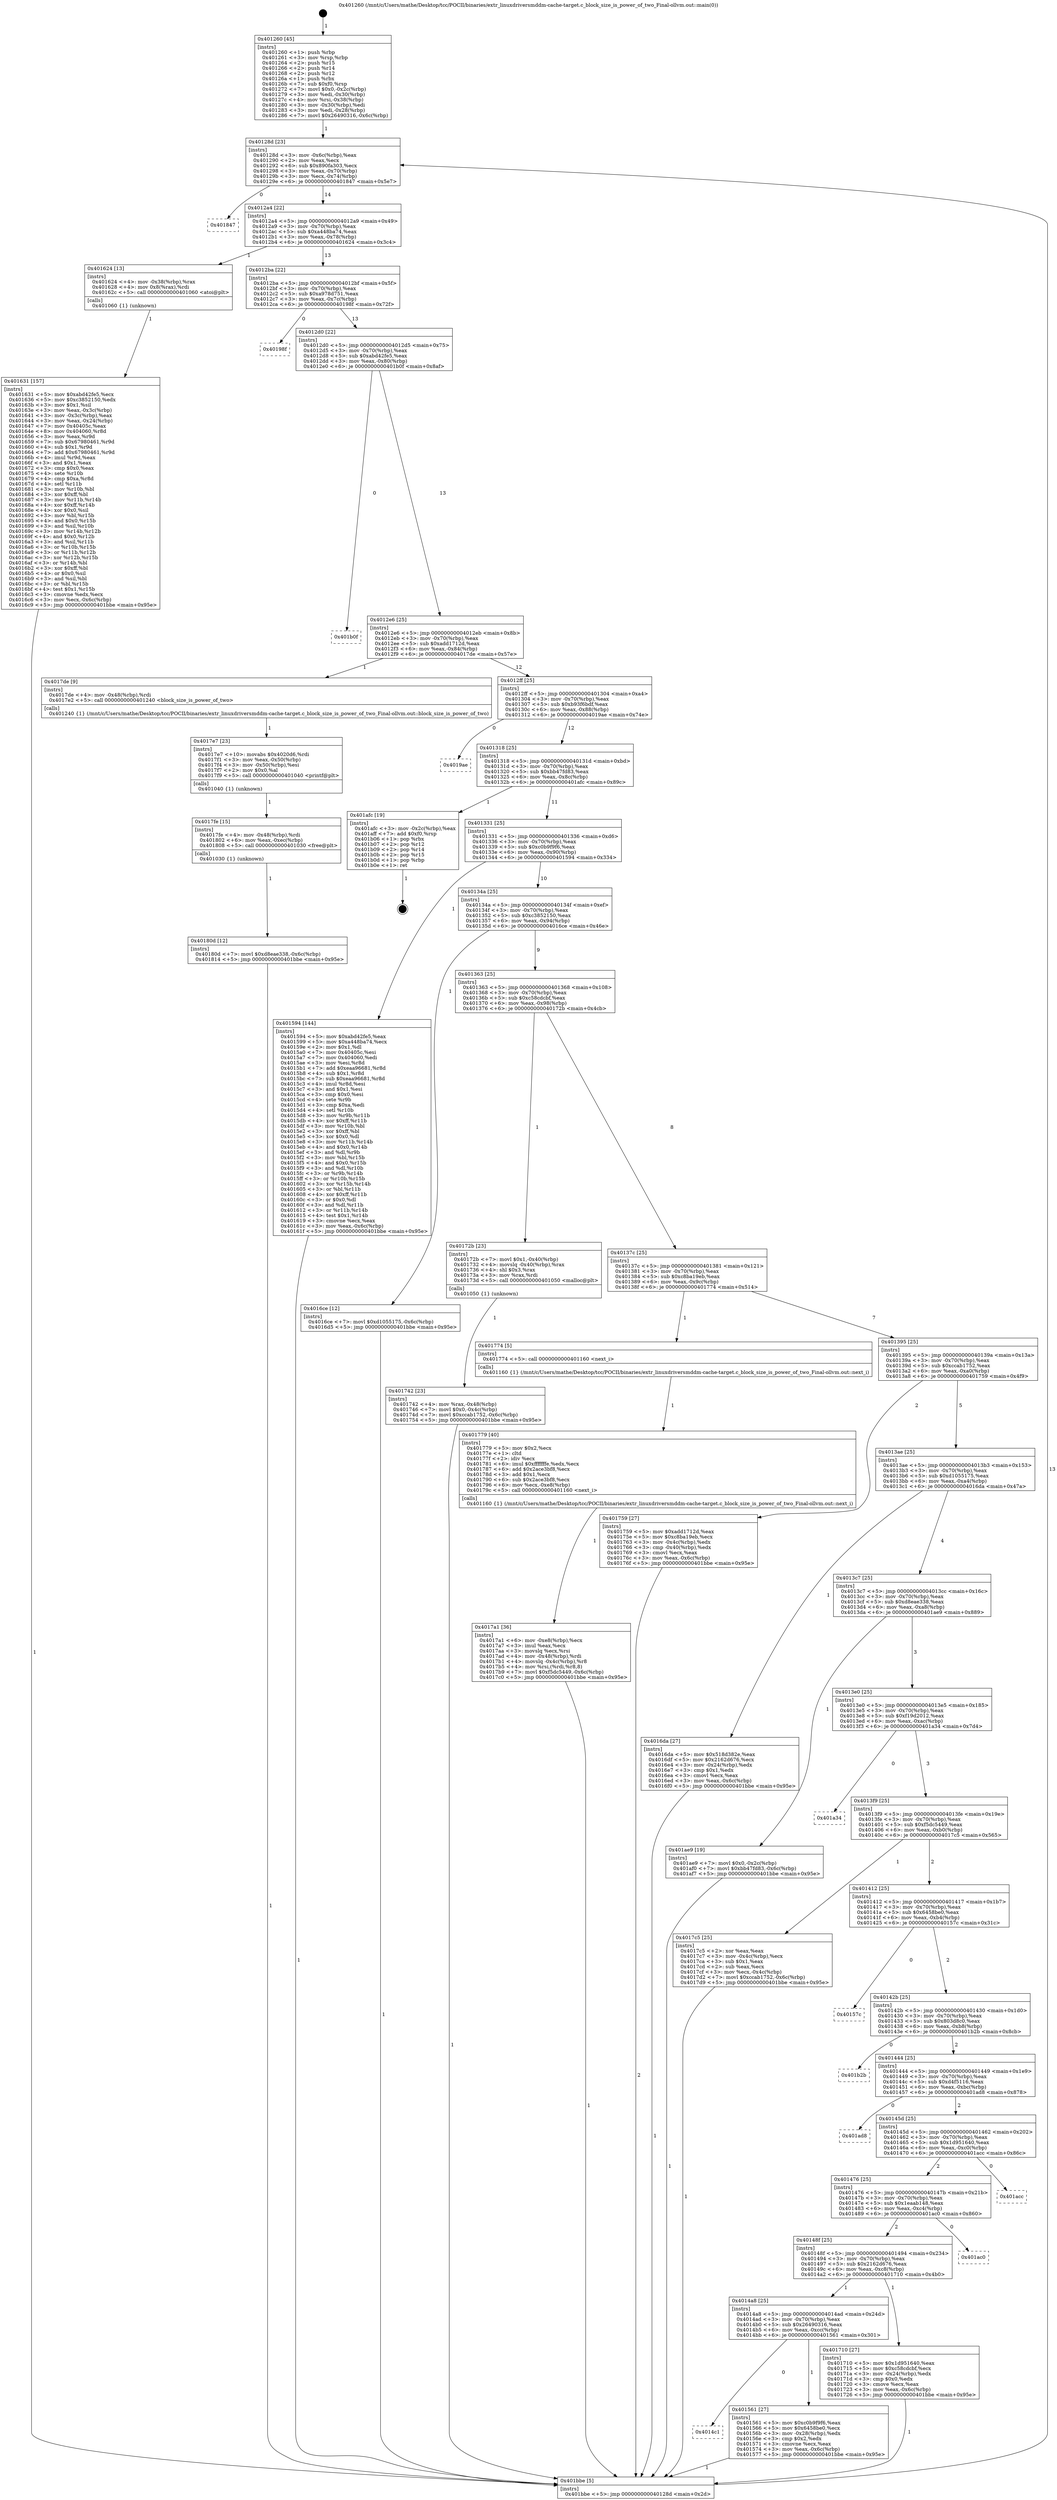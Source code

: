 digraph "0x401260" {
  label = "0x401260 (/mnt/c/Users/mathe/Desktop/tcc/POCII/binaries/extr_linuxdriversmddm-cache-target.c_block_size_is_power_of_two_Final-ollvm.out::main(0))"
  labelloc = "t"
  node[shape=record]

  Entry [label="",width=0.3,height=0.3,shape=circle,fillcolor=black,style=filled]
  "0x40128d" [label="{
     0x40128d [23]\l
     | [instrs]\l
     &nbsp;&nbsp;0x40128d \<+3\>: mov -0x6c(%rbp),%eax\l
     &nbsp;&nbsp;0x401290 \<+2\>: mov %eax,%ecx\l
     &nbsp;&nbsp;0x401292 \<+6\>: sub $0x890fa303,%ecx\l
     &nbsp;&nbsp;0x401298 \<+3\>: mov %eax,-0x70(%rbp)\l
     &nbsp;&nbsp;0x40129b \<+3\>: mov %ecx,-0x74(%rbp)\l
     &nbsp;&nbsp;0x40129e \<+6\>: je 0000000000401847 \<main+0x5e7\>\l
  }"]
  "0x401847" [label="{
     0x401847\l
  }", style=dashed]
  "0x4012a4" [label="{
     0x4012a4 [22]\l
     | [instrs]\l
     &nbsp;&nbsp;0x4012a4 \<+5\>: jmp 00000000004012a9 \<main+0x49\>\l
     &nbsp;&nbsp;0x4012a9 \<+3\>: mov -0x70(%rbp),%eax\l
     &nbsp;&nbsp;0x4012ac \<+5\>: sub $0xa448ba74,%eax\l
     &nbsp;&nbsp;0x4012b1 \<+3\>: mov %eax,-0x78(%rbp)\l
     &nbsp;&nbsp;0x4012b4 \<+6\>: je 0000000000401624 \<main+0x3c4\>\l
  }"]
  Exit [label="",width=0.3,height=0.3,shape=circle,fillcolor=black,style=filled,peripheries=2]
  "0x401624" [label="{
     0x401624 [13]\l
     | [instrs]\l
     &nbsp;&nbsp;0x401624 \<+4\>: mov -0x38(%rbp),%rax\l
     &nbsp;&nbsp;0x401628 \<+4\>: mov 0x8(%rax),%rdi\l
     &nbsp;&nbsp;0x40162c \<+5\>: call 0000000000401060 \<atoi@plt\>\l
     | [calls]\l
     &nbsp;&nbsp;0x401060 \{1\} (unknown)\l
  }"]
  "0x4012ba" [label="{
     0x4012ba [22]\l
     | [instrs]\l
     &nbsp;&nbsp;0x4012ba \<+5\>: jmp 00000000004012bf \<main+0x5f\>\l
     &nbsp;&nbsp;0x4012bf \<+3\>: mov -0x70(%rbp),%eax\l
     &nbsp;&nbsp;0x4012c2 \<+5\>: sub $0xa978d751,%eax\l
     &nbsp;&nbsp;0x4012c7 \<+3\>: mov %eax,-0x7c(%rbp)\l
     &nbsp;&nbsp;0x4012ca \<+6\>: je 000000000040198f \<main+0x72f\>\l
  }"]
  "0x40180d" [label="{
     0x40180d [12]\l
     | [instrs]\l
     &nbsp;&nbsp;0x40180d \<+7\>: movl $0xd8eae338,-0x6c(%rbp)\l
     &nbsp;&nbsp;0x401814 \<+5\>: jmp 0000000000401bbe \<main+0x95e\>\l
  }"]
  "0x40198f" [label="{
     0x40198f\l
  }", style=dashed]
  "0x4012d0" [label="{
     0x4012d0 [22]\l
     | [instrs]\l
     &nbsp;&nbsp;0x4012d0 \<+5\>: jmp 00000000004012d5 \<main+0x75\>\l
     &nbsp;&nbsp;0x4012d5 \<+3\>: mov -0x70(%rbp),%eax\l
     &nbsp;&nbsp;0x4012d8 \<+5\>: sub $0xabd42fe5,%eax\l
     &nbsp;&nbsp;0x4012dd \<+3\>: mov %eax,-0x80(%rbp)\l
     &nbsp;&nbsp;0x4012e0 \<+6\>: je 0000000000401b0f \<main+0x8af\>\l
  }"]
  "0x4017fe" [label="{
     0x4017fe [15]\l
     | [instrs]\l
     &nbsp;&nbsp;0x4017fe \<+4\>: mov -0x48(%rbp),%rdi\l
     &nbsp;&nbsp;0x401802 \<+6\>: mov %eax,-0xec(%rbp)\l
     &nbsp;&nbsp;0x401808 \<+5\>: call 0000000000401030 \<free@plt\>\l
     | [calls]\l
     &nbsp;&nbsp;0x401030 \{1\} (unknown)\l
  }"]
  "0x401b0f" [label="{
     0x401b0f\l
  }", style=dashed]
  "0x4012e6" [label="{
     0x4012e6 [25]\l
     | [instrs]\l
     &nbsp;&nbsp;0x4012e6 \<+5\>: jmp 00000000004012eb \<main+0x8b\>\l
     &nbsp;&nbsp;0x4012eb \<+3\>: mov -0x70(%rbp),%eax\l
     &nbsp;&nbsp;0x4012ee \<+5\>: sub $0xadd1712d,%eax\l
     &nbsp;&nbsp;0x4012f3 \<+6\>: mov %eax,-0x84(%rbp)\l
     &nbsp;&nbsp;0x4012f9 \<+6\>: je 00000000004017de \<main+0x57e\>\l
  }"]
  "0x4017e7" [label="{
     0x4017e7 [23]\l
     | [instrs]\l
     &nbsp;&nbsp;0x4017e7 \<+10\>: movabs $0x4020d6,%rdi\l
     &nbsp;&nbsp;0x4017f1 \<+3\>: mov %eax,-0x50(%rbp)\l
     &nbsp;&nbsp;0x4017f4 \<+3\>: mov -0x50(%rbp),%esi\l
     &nbsp;&nbsp;0x4017f7 \<+2\>: mov $0x0,%al\l
     &nbsp;&nbsp;0x4017f9 \<+5\>: call 0000000000401040 \<printf@plt\>\l
     | [calls]\l
     &nbsp;&nbsp;0x401040 \{1\} (unknown)\l
  }"]
  "0x4017de" [label="{
     0x4017de [9]\l
     | [instrs]\l
     &nbsp;&nbsp;0x4017de \<+4\>: mov -0x48(%rbp),%rdi\l
     &nbsp;&nbsp;0x4017e2 \<+5\>: call 0000000000401240 \<block_size_is_power_of_two\>\l
     | [calls]\l
     &nbsp;&nbsp;0x401240 \{1\} (/mnt/c/Users/mathe/Desktop/tcc/POCII/binaries/extr_linuxdriversmddm-cache-target.c_block_size_is_power_of_two_Final-ollvm.out::block_size_is_power_of_two)\l
  }"]
  "0x4012ff" [label="{
     0x4012ff [25]\l
     | [instrs]\l
     &nbsp;&nbsp;0x4012ff \<+5\>: jmp 0000000000401304 \<main+0xa4\>\l
     &nbsp;&nbsp;0x401304 \<+3\>: mov -0x70(%rbp),%eax\l
     &nbsp;&nbsp;0x401307 \<+5\>: sub $0xb93f6bdf,%eax\l
     &nbsp;&nbsp;0x40130c \<+6\>: mov %eax,-0x88(%rbp)\l
     &nbsp;&nbsp;0x401312 \<+6\>: je 00000000004019ae \<main+0x74e\>\l
  }"]
  "0x4017a1" [label="{
     0x4017a1 [36]\l
     | [instrs]\l
     &nbsp;&nbsp;0x4017a1 \<+6\>: mov -0xe8(%rbp),%ecx\l
     &nbsp;&nbsp;0x4017a7 \<+3\>: imul %eax,%ecx\l
     &nbsp;&nbsp;0x4017aa \<+3\>: movslq %ecx,%rsi\l
     &nbsp;&nbsp;0x4017ad \<+4\>: mov -0x48(%rbp),%rdi\l
     &nbsp;&nbsp;0x4017b1 \<+4\>: movslq -0x4c(%rbp),%r8\l
     &nbsp;&nbsp;0x4017b5 \<+4\>: mov %rsi,(%rdi,%r8,8)\l
     &nbsp;&nbsp;0x4017b9 \<+7\>: movl $0xf5dc5449,-0x6c(%rbp)\l
     &nbsp;&nbsp;0x4017c0 \<+5\>: jmp 0000000000401bbe \<main+0x95e\>\l
  }"]
  "0x4019ae" [label="{
     0x4019ae\l
  }", style=dashed]
  "0x401318" [label="{
     0x401318 [25]\l
     | [instrs]\l
     &nbsp;&nbsp;0x401318 \<+5\>: jmp 000000000040131d \<main+0xbd\>\l
     &nbsp;&nbsp;0x40131d \<+3\>: mov -0x70(%rbp),%eax\l
     &nbsp;&nbsp;0x401320 \<+5\>: sub $0xbb47fd83,%eax\l
     &nbsp;&nbsp;0x401325 \<+6\>: mov %eax,-0x8c(%rbp)\l
     &nbsp;&nbsp;0x40132b \<+6\>: je 0000000000401afc \<main+0x89c\>\l
  }"]
  "0x401779" [label="{
     0x401779 [40]\l
     | [instrs]\l
     &nbsp;&nbsp;0x401779 \<+5\>: mov $0x2,%ecx\l
     &nbsp;&nbsp;0x40177e \<+1\>: cltd\l
     &nbsp;&nbsp;0x40177f \<+2\>: idiv %ecx\l
     &nbsp;&nbsp;0x401781 \<+6\>: imul $0xfffffffe,%edx,%ecx\l
     &nbsp;&nbsp;0x401787 \<+6\>: add $0x2ace3bf8,%ecx\l
     &nbsp;&nbsp;0x40178d \<+3\>: add $0x1,%ecx\l
     &nbsp;&nbsp;0x401790 \<+6\>: sub $0x2ace3bf8,%ecx\l
     &nbsp;&nbsp;0x401796 \<+6\>: mov %ecx,-0xe8(%rbp)\l
     &nbsp;&nbsp;0x40179c \<+5\>: call 0000000000401160 \<next_i\>\l
     | [calls]\l
     &nbsp;&nbsp;0x401160 \{1\} (/mnt/c/Users/mathe/Desktop/tcc/POCII/binaries/extr_linuxdriversmddm-cache-target.c_block_size_is_power_of_two_Final-ollvm.out::next_i)\l
  }"]
  "0x401afc" [label="{
     0x401afc [19]\l
     | [instrs]\l
     &nbsp;&nbsp;0x401afc \<+3\>: mov -0x2c(%rbp),%eax\l
     &nbsp;&nbsp;0x401aff \<+7\>: add $0xf0,%rsp\l
     &nbsp;&nbsp;0x401b06 \<+1\>: pop %rbx\l
     &nbsp;&nbsp;0x401b07 \<+2\>: pop %r12\l
     &nbsp;&nbsp;0x401b09 \<+2\>: pop %r14\l
     &nbsp;&nbsp;0x401b0b \<+2\>: pop %r15\l
     &nbsp;&nbsp;0x401b0d \<+1\>: pop %rbp\l
     &nbsp;&nbsp;0x401b0e \<+1\>: ret\l
  }"]
  "0x401331" [label="{
     0x401331 [25]\l
     | [instrs]\l
     &nbsp;&nbsp;0x401331 \<+5\>: jmp 0000000000401336 \<main+0xd6\>\l
     &nbsp;&nbsp;0x401336 \<+3\>: mov -0x70(%rbp),%eax\l
     &nbsp;&nbsp;0x401339 \<+5\>: sub $0xc0b9f9f6,%eax\l
     &nbsp;&nbsp;0x40133e \<+6\>: mov %eax,-0x90(%rbp)\l
     &nbsp;&nbsp;0x401344 \<+6\>: je 0000000000401594 \<main+0x334\>\l
  }"]
  "0x401742" [label="{
     0x401742 [23]\l
     | [instrs]\l
     &nbsp;&nbsp;0x401742 \<+4\>: mov %rax,-0x48(%rbp)\l
     &nbsp;&nbsp;0x401746 \<+7\>: movl $0x0,-0x4c(%rbp)\l
     &nbsp;&nbsp;0x40174d \<+7\>: movl $0xccab1752,-0x6c(%rbp)\l
     &nbsp;&nbsp;0x401754 \<+5\>: jmp 0000000000401bbe \<main+0x95e\>\l
  }"]
  "0x401594" [label="{
     0x401594 [144]\l
     | [instrs]\l
     &nbsp;&nbsp;0x401594 \<+5\>: mov $0xabd42fe5,%eax\l
     &nbsp;&nbsp;0x401599 \<+5\>: mov $0xa448ba74,%ecx\l
     &nbsp;&nbsp;0x40159e \<+2\>: mov $0x1,%dl\l
     &nbsp;&nbsp;0x4015a0 \<+7\>: mov 0x40405c,%esi\l
     &nbsp;&nbsp;0x4015a7 \<+7\>: mov 0x404060,%edi\l
     &nbsp;&nbsp;0x4015ae \<+3\>: mov %esi,%r8d\l
     &nbsp;&nbsp;0x4015b1 \<+7\>: add $0xeaa96681,%r8d\l
     &nbsp;&nbsp;0x4015b8 \<+4\>: sub $0x1,%r8d\l
     &nbsp;&nbsp;0x4015bc \<+7\>: sub $0xeaa96681,%r8d\l
     &nbsp;&nbsp;0x4015c3 \<+4\>: imul %r8d,%esi\l
     &nbsp;&nbsp;0x4015c7 \<+3\>: and $0x1,%esi\l
     &nbsp;&nbsp;0x4015ca \<+3\>: cmp $0x0,%esi\l
     &nbsp;&nbsp;0x4015cd \<+4\>: sete %r9b\l
     &nbsp;&nbsp;0x4015d1 \<+3\>: cmp $0xa,%edi\l
     &nbsp;&nbsp;0x4015d4 \<+4\>: setl %r10b\l
     &nbsp;&nbsp;0x4015d8 \<+3\>: mov %r9b,%r11b\l
     &nbsp;&nbsp;0x4015db \<+4\>: xor $0xff,%r11b\l
     &nbsp;&nbsp;0x4015df \<+3\>: mov %r10b,%bl\l
     &nbsp;&nbsp;0x4015e2 \<+3\>: xor $0xff,%bl\l
     &nbsp;&nbsp;0x4015e5 \<+3\>: xor $0x0,%dl\l
     &nbsp;&nbsp;0x4015e8 \<+3\>: mov %r11b,%r14b\l
     &nbsp;&nbsp;0x4015eb \<+4\>: and $0x0,%r14b\l
     &nbsp;&nbsp;0x4015ef \<+3\>: and %dl,%r9b\l
     &nbsp;&nbsp;0x4015f2 \<+3\>: mov %bl,%r15b\l
     &nbsp;&nbsp;0x4015f5 \<+4\>: and $0x0,%r15b\l
     &nbsp;&nbsp;0x4015f9 \<+3\>: and %dl,%r10b\l
     &nbsp;&nbsp;0x4015fc \<+3\>: or %r9b,%r14b\l
     &nbsp;&nbsp;0x4015ff \<+3\>: or %r10b,%r15b\l
     &nbsp;&nbsp;0x401602 \<+3\>: xor %r15b,%r14b\l
     &nbsp;&nbsp;0x401605 \<+3\>: or %bl,%r11b\l
     &nbsp;&nbsp;0x401608 \<+4\>: xor $0xff,%r11b\l
     &nbsp;&nbsp;0x40160c \<+3\>: or $0x0,%dl\l
     &nbsp;&nbsp;0x40160f \<+3\>: and %dl,%r11b\l
     &nbsp;&nbsp;0x401612 \<+3\>: or %r11b,%r14b\l
     &nbsp;&nbsp;0x401615 \<+4\>: test $0x1,%r14b\l
     &nbsp;&nbsp;0x401619 \<+3\>: cmovne %ecx,%eax\l
     &nbsp;&nbsp;0x40161c \<+3\>: mov %eax,-0x6c(%rbp)\l
     &nbsp;&nbsp;0x40161f \<+5\>: jmp 0000000000401bbe \<main+0x95e\>\l
  }"]
  "0x40134a" [label="{
     0x40134a [25]\l
     | [instrs]\l
     &nbsp;&nbsp;0x40134a \<+5\>: jmp 000000000040134f \<main+0xef\>\l
     &nbsp;&nbsp;0x40134f \<+3\>: mov -0x70(%rbp),%eax\l
     &nbsp;&nbsp;0x401352 \<+5\>: sub $0xc3852150,%eax\l
     &nbsp;&nbsp;0x401357 \<+6\>: mov %eax,-0x94(%rbp)\l
     &nbsp;&nbsp;0x40135d \<+6\>: je 00000000004016ce \<main+0x46e\>\l
  }"]
  "0x401631" [label="{
     0x401631 [157]\l
     | [instrs]\l
     &nbsp;&nbsp;0x401631 \<+5\>: mov $0xabd42fe5,%ecx\l
     &nbsp;&nbsp;0x401636 \<+5\>: mov $0xc3852150,%edx\l
     &nbsp;&nbsp;0x40163b \<+3\>: mov $0x1,%sil\l
     &nbsp;&nbsp;0x40163e \<+3\>: mov %eax,-0x3c(%rbp)\l
     &nbsp;&nbsp;0x401641 \<+3\>: mov -0x3c(%rbp),%eax\l
     &nbsp;&nbsp;0x401644 \<+3\>: mov %eax,-0x24(%rbp)\l
     &nbsp;&nbsp;0x401647 \<+7\>: mov 0x40405c,%eax\l
     &nbsp;&nbsp;0x40164e \<+8\>: mov 0x404060,%r8d\l
     &nbsp;&nbsp;0x401656 \<+3\>: mov %eax,%r9d\l
     &nbsp;&nbsp;0x401659 \<+7\>: sub $0x67980461,%r9d\l
     &nbsp;&nbsp;0x401660 \<+4\>: sub $0x1,%r9d\l
     &nbsp;&nbsp;0x401664 \<+7\>: add $0x67980461,%r9d\l
     &nbsp;&nbsp;0x40166b \<+4\>: imul %r9d,%eax\l
     &nbsp;&nbsp;0x40166f \<+3\>: and $0x1,%eax\l
     &nbsp;&nbsp;0x401672 \<+3\>: cmp $0x0,%eax\l
     &nbsp;&nbsp;0x401675 \<+4\>: sete %r10b\l
     &nbsp;&nbsp;0x401679 \<+4\>: cmp $0xa,%r8d\l
     &nbsp;&nbsp;0x40167d \<+4\>: setl %r11b\l
     &nbsp;&nbsp;0x401681 \<+3\>: mov %r10b,%bl\l
     &nbsp;&nbsp;0x401684 \<+3\>: xor $0xff,%bl\l
     &nbsp;&nbsp;0x401687 \<+3\>: mov %r11b,%r14b\l
     &nbsp;&nbsp;0x40168a \<+4\>: xor $0xff,%r14b\l
     &nbsp;&nbsp;0x40168e \<+4\>: xor $0x0,%sil\l
     &nbsp;&nbsp;0x401692 \<+3\>: mov %bl,%r15b\l
     &nbsp;&nbsp;0x401695 \<+4\>: and $0x0,%r15b\l
     &nbsp;&nbsp;0x401699 \<+3\>: and %sil,%r10b\l
     &nbsp;&nbsp;0x40169c \<+3\>: mov %r14b,%r12b\l
     &nbsp;&nbsp;0x40169f \<+4\>: and $0x0,%r12b\l
     &nbsp;&nbsp;0x4016a3 \<+3\>: and %sil,%r11b\l
     &nbsp;&nbsp;0x4016a6 \<+3\>: or %r10b,%r15b\l
     &nbsp;&nbsp;0x4016a9 \<+3\>: or %r11b,%r12b\l
     &nbsp;&nbsp;0x4016ac \<+3\>: xor %r12b,%r15b\l
     &nbsp;&nbsp;0x4016af \<+3\>: or %r14b,%bl\l
     &nbsp;&nbsp;0x4016b2 \<+3\>: xor $0xff,%bl\l
     &nbsp;&nbsp;0x4016b5 \<+4\>: or $0x0,%sil\l
     &nbsp;&nbsp;0x4016b9 \<+3\>: and %sil,%bl\l
     &nbsp;&nbsp;0x4016bc \<+3\>: or %bl,%r15b\l
     &nbsp;&nbsp;0x4016bf \<+4\>: test $0x1,%r15b\l
     &nbsp;&nbsp;0x4016c3 \<+3\>: cmovne %edx,%ecx\l
     &nbsp;&nbsp;0x4016c6 \<+3\>: mov %ecx,-0x6c(%rbp)\l
     &nbsp;&nbsp;0x4016c9 \<+5\>: jmp 0000000000401bbe \<main+0x95e\>\l
  }"]
  "0x4016ce" [label="{
     0x4016ce [12]\l
     | [instrs]\l
     &nbsp;&nbsp;0x4016ce \<+7\>: movl $0xd1055175,-0x6c(%rbp)\l
     &nbsp;&nbsp;0x4016d5 \<+5\>: jmp 0000000000401bbe \<main+0x95e\>\l
  }"]
  "0x401363" [label="{
     0x401363 [25]\l
     | [instrs]\l
     &nbsp;&nbsp;0x401363 \<+5\>: jmp 0000000000401368 \<main+0x108\>\l
     &nbsp;&nbsp;0x401368 \<+3\>: mov -0x70(%rbp),%eax\l
     &nbsp;&nbsp;0x40136b \<+5\>: sub $0xc58cdcbf,%eax\l
     &nbsp;&nbsp;0x401370 \<+6\>: mov %eax,-0x98(%rbp)\l
     &nbsp;&nbsp;0x401376 \<+6\>: je 000000000040172b \<main+0x4cb\>\l
  }"]
  "0x401260" [label="{
     0x401260 [45]\l
     | [instrs]\l
     &nbsp;&nbsp;0x401260 \<+1\>: push %rbp\l
     &nbsp;&nbsp;0x401261 \<+3\>: mov %rsp,%rbp\l
     &nbsp;&nbsp;0x401264 \<+2\>: push %r15\l
     &nbsp;&nbsp;0x401266 \<+2\>: push %r14\l
     &nbsp;&nbsp;0x401268 \<+2\>: push %r12\l
     &nbsp;&nbsp;0x40126a \<+1\>: push %rbx\l
     &nbsp;&nbsp;0x40126b \<+7\>: sub $0xf0,%rsp\l
     &nbsp;&nbsp;0x401272 \<+7\>: movl $0x0,-0x2c(%rbp)\l
     &nbsp;&nbsp;0x401279 \<+3\>: mov %edi,-0x30(%rbp)\l
     &nbsp;&nbsp;0x40127c \<+4\>: mov %rsi,-0x38(%rbp)\l
     &nbsp;&nbsp;0x401280 \<+3\>: mov -0x30(%rbp),%edi\l
     &nbsp;&nbsp;0x401283 \<+3\>: mov %edi,-0x28(%rbp)\l
     &nbsp;&nbsp;0x401286 \<+7\>: movl $0x26490316,-0x6c(%rbp)\l
  }"]
  "0x40172b" [label="{
     0x40172b [23]\l
     | [instrs]\l
     &nbsp;&nbsp;0x40172b \<+7\>: movl $0x1,-0x40(%rbp)\l
     &nbsp;&nbsp;0x401732 \<+4\>: movslq -0x40(%rbp),%rax\l
     &nbsp;&nbsp;0x401736 \<+4\>: shl $0x3,%rax\l
     &nbsp;&nbsp;0x40173a \<+3\>: mov %rax,%rdi\l
     &nbsp;&nbsp;0x40173d \<+5\>: call 0000000000401050 \<malloc@plt\>\l
     | [calls]\l
     &nbsp;&nbsp;0x401050 \{1\} (unknown)\l
  }"]
  "0x40137c" [label="{
     0x40137c [25]\l
     | [instrs]\l
     &nbsp;&nbsp;0x40137c \<+5\>: jmp 0000000000401381 \<main+0x121\>\l
     &nbsp;&nbsp;0x401381 \<+3\>: mov -0x70(%rbp),%eax\l
     &nbsp;&nbsp;0x401384 \<+5\>: sub $0xc8ba19eb,%eax\l
     &nbsp;&nbsp;0x401389 \<+6\>: mov %eax,-0x9c(%rbp)\l
     &nbsp;&nbsp;0x40138f \<+6\>: je 0000000000401774 \<main+0x514\>\l
  }"]
  "0x401bbe" [label="{
     0x401bbe [5]\l
     | [instrs]\l
     &nbsp;&nbsp;0x401bbe \<+5\>: jmp 000000000040128d \<main+0x2d\>\l
  }"]
  "0x401774" [label="{
     0x401774 [5]\l
     | [instrs]\l
     &nbsp;&nbsp;0x401774 \<+5\>: call 0000000000401160 \<next_i\>\l
     | [calls]\l
     &nbsp;&nbsp;0x401160 \{1\} (/mnt/c/Users/mathe/Desktop/tcc/POCII/binaries/extr_linuxdriversmddm-cache-target.c_block_size_is_power_of_two_Final-ollvm.out::next_i)\l
  }"]
  "0x401395" [label="{
     0x401395 [25]\l
     | [instrs]\l
     &nbsp;&nbsp;0x401395 \<+5\>: jmp 000000000040139a \<main+0x13a\>\l
     &nbsp;&nbsp;0x40139a \<+3\>: mov -0x70(%rbp),%eax\l
     &nbsp;&nbsp;0x40139d \<+5\>: sub $0xccab1752,%eax\l
     &nbsp;&nbsp;0x4013a2 \<+6\>: mov %eax,-0xa0(%rbp)\l
     &nbsp;&nbsp;0x4013a8 \<+6\>: je 0000000000401759 \<main+0x4f9\>\l
  }"]
  "0x4014c1" [label="{
     0x4014c1\l
  }", style=dashed]
  "0x401759" [label="{
     0x401759 [27]\l
     | [instrs]\l
     &nbsp;&nbsp;0x401759 \<+5\>: mov $0xadd1712d,%eax\l
     &nbsp;&nbsp;0x40175e \<+5\>: mov $0xc8ba19eb,%ecx\l
     &nbsp;&nbsp;0x401763 \<+3\>: mov -0x4c(%rbp),%edx\l
     &nbsp;&nbsp;0x401766 \<+3\>: cmp -0x40(%rbp),%edx\l
     &nbsp;&nbsp;0x401769 \<+3\>: cmovl %ecx,%eax\l
     &nbsp;&nbsp;0x40176c \<+3\>: mov %eax,-0x6c(%rbp)\l
     &nbsp;&nbsp;0x40176f \<+5\>: jmp 0000000000401bbe \<main+0x95e\>\l
  }"]
  "0x4013ae" [label="{
     0x4013ae [25]\l
     | [instrs]\l
     &nbsp;&nbsp;0x4013ae \<+5\>: jmp 00000000004013b3 \<main+0x153\>\l
     &nbsp;&nbsp;0x4013b3 \<+3\>: mov -0x70(%rbp),%eax\l
     &nbsp;&nbsp;0x4013b6 \<+5\>: sub $0xd1055175,%eax\l
     &nbsp;&nbsp;0x4013bb \<+6\>: mov %eax,-0xa4(%rbp)\l
     &nbsp;&nbsp;0x4013c1 \<+6\>: je 00000000004016da \<main+0x47a\>\l
  }"]
  "0x401561" [label="{
     0x401561 [27]\l
     | [instrs]\l
     &nbsp;&nbsp;0x401561 \<+5\>: mov $0xc0b9f9f6,%eax\l
     &nbsp;&nbsp;0x401566 \<+5\>: mov $0x6458be0,%ecx\l
     &nbsp;&nbsp;0x40156b \<+3\>: mov -0x28(%rbp),%edx\l
     &nbsp;&nbsp;0x40156e \<+3\>: cmp $0x2,%edx\l
     &nbsp;&nbsp;0x401571 \<+3\>: cmovne %ecx,%eax\l
     &nbsp;&nbsp;0x401574 \<+3\>: mov %eax,-0x6c(%rbp)\l
     &nbsp;&nbsp;0x401577 \<+5\>: jmp 0000000000401bbe \<main+0x95e\>\l
  }"]
  "0x4016da" [label="{
     0x4016da [27]\l
     | [instrs]\l
     &nbsp;&nbsp;0x4016da \<+5\>: mov $0x518d382e,%eax\l
     &nbsp;&nbsp;0x4016df \<+5\>: mov $0x2162d676,%ecx\l
     &nbsp;&nbsp;0x4016e4 \<+3\>: mov -0x24(%rbp),%edx\l
     &nbsp;&nbsp;0x4016e7 \<+3\>: cmp $0x1,%edx\l
     &nbsp;&nbsp;0x4016ea \<+3\>: cmovl %ecx,%eax\l
     &nbsp;&nbsp;0x4016ed \<+3\>: mov %eax,-0x6c(%rbp)\l
     &nbsp;&nbsp;0x4016f0 \<+5\>: jmp 0000000000401bbe \<main+0x95e\>\l
  }"]
  "0x4013c7" [label="{
     0x4013c7 [25]\l
     | [instrs]\l
     &nbsp;&nbsp;0x4013c7 \<+5\>: jmp 00000000004013cc \<main+0x16c\>\l
     &nbsp;&nbsp;0x4013cc \<+3\>: mov -0x70(%rbp),%eax\l
     &nbsp;&nbsp;0x4013cf \<+5\>: sub $0xd8eae338,%eax\l
     &nbsp;&nbsp;0x4013d4 \<+6\>: mov %eax,-0xa8(%rbp)\l
     &nbsp;&nbsp;0x4013da \<+6\>: je 0000000000401ae9 \<main+0x889\>\l
  }"]
  "0x4014a8" [label="{
     0x4014a8 [25]\l
     | [instrs]\l
     &nbsp;&nbsp;0x4014a8 \<+5\>: jmp 00000000004014ad \<main+0x24d\>\l
     &nbsp;&nbsp;0x4014ad \<+3\>: mov -0x70(%rbp),%eax\l
     &nbsp;&nbsp;0x4014b0 \<+5\>: sub $0x26490316,%eax\l
     &nbsp;&nbsp;0x4014b5 \<+6\>: mov %eax,-0xcc(%rbp)\l
     &nbsp;&nbsp;0x4014bb \<+6\>: je 0000000000401561 \<main+0x301\>\l
  }"]
  "0x401ae9" [label="{
     0x401ae9 [19]\l
     | [instrs]\l
     &nbsp;&nbsp;0x401ae9 \<+7\>: movl $0x0,-0x2c(%rbp)\l
     &nbsp;&nbsp;0x401af0 \<+7\>: movl $0xbb47fd83,-0x6c(%rbp)\l
     &nbsp;&nbsp;0x401af7 \<+5\>: jmp 0000000000401bbe \<main+0x95e\>\l
  }"]
  "0x4013e0" [label="{
     0x4013e0 [25]\l
     | [instrs]\l
     &nbsp;&nbsp;0x4013e0 \<+5\>: jmp 00000000004013e5 \<main+0x185\>\l
     &nbsp;&nbsp;0x4013e5 \<+3\>: mov -0x70(%rbp),%eax\l
     &nbsp;&nbsp;0x4013e8 \<+5\>: sub $0xf19d2012,%eax\l
     &nbsp;&nbsp;0x4013ed \<+6\>: mov %eax,-0xac(%rbp)\l
     &nbsp;&nbsp;0x4013f3 \<+6\>: je 0000000000401a34 \<main+0x7d4\>\l
  }"]
  "0x401710" [label="{
     0x401710 [27]\l
     | [instrs]\l
     &nbsp;&nbsp;0x401710 \<+5\>: mov $0x1d951640,%eax\l
     &nbsp;&nbsp;0x401715 \<+5\>: mov $0xc58cdcbf,%ecx\l
     &nbsp;&nbsp;0x40171a \<+3\>: mov -0x24(%rbp),%edx\l
     &nbsp;&nbsp;0x40171d \<+3\>: cmp $0x0,%edx\l
     &nbsp;&nbsp;0x401720 \<+3\>: cmove %ecx,%eax\l
     &nbsp;&nbsp;0x401723 \<+3\>: mov %eax,-0x6c(%rbp)\l
     &nbsp;&nbsp;0x401726 \<+5\>: jmp 0000000000401bbe \<main+0x95e\>\l
  }"]
  "0x401a34" [label="{
     0x401a34\l
  }", style=dashed]
  "0x4013f9" [label="{
     0x4013f9 [25]\l
     | [instrs]\l
     &nbsp;&nbsp;0x4013f9 \<+5\>: jmp 00000000004013fe \<main+0x19e\>\l
     &nbsp;&nbsp;0x4013fe \<+3\>: mov -0x70(%rbp),%eax\l
     &nbsp;&nbsp;0x401401 \<+5\>: sub $0xf5dc5449,%eax\l
     &nbsp;&nbsp;0x401406 \<+6\>: mov %eax,-0xb0(%rbp)\l
     &nbsp;&nbsp;0x40140c \<+6\>: je 00000000004017c5 \<main+0x565\>\l
  }"]
  "0x40148f" [label="{
     0x40148f [25]\l
     | [instrs]\l
     &nbsp;&nbsp;0x40148f \<+5\>: jmp 0000000000401494 \<main+0x234\>\l
     &nbsp;&nbsp;0x401494 \<+3\>: mov -0x70(%rbp),%eax\l
     &nbsp;&nbsp;0x401497 \<+5\>: sub $0x2162d676,%eax\l
     &nbsp;&nbsp;0x40149c \<+6\>: mov %eax,-0xc8(%rbp)\l
     &nbsp;&nbsp;0x4014a2 \<+6\>: je 0000000000401710 \<main+0x4b0\>\l
  }"]
  "0x4017c5" [label="{
     0x4017c5 [25]\l
     | [instrs]\l
     &nbsp;&nbsp;0x4017c5 \<+2\>: xor %eax,%eax\l
     &nbsp;&nbsp;0x4017c7 \<+3\>: mov -0x4c(%rbp),%ecx\l
     &nbsp;&nbsp;0x4017ca \<+3\>: sub $0x1,%eax\l
     &nbsp;&nbsp;0x4017cd \<+2\>: sub %eax,%ecx\l
     &nbsp;&nbsp;0x4017cf \<+3\>: mov %ecx,-0x4c(%rbp)\l
     &nbsp;&nbsp;0x4017d2 \<+7\>: movl $0xccab1752,-0x6c(%rbp)\l
     &nbsp;&nbsp;0x4017d9 \<+5\>: jmp 0000000000401bbe \<main+0x95e\>\l
  }"]
  "0x401412" [label="{
     0x401412 [25]\l
     | [instrs]\l
     &nbsp;&nbsp;0x401412 \<+5\>: jmp 0000000000401417 \<main+0x1b7\>\l
     &nbsp;&nbsp;0x401417 \<+3\>: mov -0x70(%rbp),%eax\l
     &nbsp;&nbsp;0x40141a \<+5\>: sub $0x6458be0,%eax\l
     &nbsp;&nbsp;0x40141f \<+6\>: mov %eax,-0xb4(%rbp)\l
     &nbsp;&nbsp;0x401425 \<+6\>: je 000000000040157c \<main+0x31c\>\l
  }"]
  "0x401ac0" [label="{
     0x401ac0\l
  }", style=dashed]
  "0x40157c" [label="{
     0x40157c\l
  }", style=dashed]
  "0x40142b" [label="{
     0x40142b [25]\l
     | [instrs]\l
     &nbsp;&nbsp;0x40142b \<+5\>: jmp 0000000000401430 \<main+0x1d0\>\l
     &nbsp;&nbsp;0x401430 \<+3\>: mov -0x70(%rbp),%eax\l
     &nbsp;&nbsp;0x401433 \<+5\>: sub $0x803d8c0,%eax\l
     &nbsp;&nbsp;0x401438 \<+6\>: mov %eax,-0xb8(%rbp)\l
     &nbsp;&nbsp;0x40143e \<+6\>: je 0000000000401b2b \<main+0x8cb\>\l
  }"]
  "0x401476" [label="{
     0x401476 [25]\l
     | [instrs]\l
     &nbsp;&nbsp;0x401476 \<+5\>: jmp 000000000040147b \<main+0x21b\>\l
     &nbsp;&nbsp;0x40147b \<+3\>: mov -0x70(%rbp),%eax\l
     &nbsp;&nbsp;0x40147e \<+5\>: sub $0x1eaab148,%eax\l
     &nbsp;&nbsp;0x401483 \<+6\>: mov %eax,-0xc4(%rbp)\l
     &nbsp;&nbsp;0x401489 \<+6\>: je 0000000000401ac0 \<main+0x860\>\l
  }"]
  "0x401b2b" [label="{
     0x401b2b\l
  }", style=dashed]
  "0x401444" [label="{
     0x401444 [25]\l
     | [instrs]\l
     &nbsp;&nbsp;0x401444 \<+5\>: jmp 0000000000401449 \<main+0x1e9\>\l
     &nbsp;&nbsp;0x401449 \<+3\>: mov -0x70(%rbp),%eax\l
     &nbsp;&nbsp;0x40144c \<+5\>: sub $0xd4f5116,%eax\l
     &nbsp;&nbsp;0x401451 \<+6\>: mov %eax,-0xbc(%rbp)\l
     &nbsp;&nbsp;0x401457 \<+6\>: je 0000000000401ad8 \<main+0x878\>\l
  }"]
  "0x401acc" [label="{
     0x401acc\l
  }", style=dashed]
  "0x401ad8" [label="{
     0x401ad8\l
  }", style=dashed]
  "0x40145d" [label="{
     0x40145d [25]\l
     | [instrs]\l
     &nbsp;&nbsp;0x40145d \<+5\>: jmp 0000000000401462 \<main+0x202\>\l
     &nbsp;&nbsp;0x401462 \<+3\>: mov -0x70(%rbp),%eax\l
     &nbsp;&nbsp;0x401465 \<+5\>: sub $0x1d951640,%eax\l
     &nbsp;&nbsp;0x40146a \<+6\>: mov %eax,-0xc0(%rbp)\l
     &nbsp;&nbsp;0x401470 \<+6\>: je 0000000000401acc \<main+0x86c\>\l
  }"]
  Entry -> "0x401260" [label=" 1"]
  "0x40128d" -> "0x401847" [label=" 0"]
  "0x40128d" -> "0x4012a4" [label=" 14"]
  "0x401afc" -> Exit [label=" 1"]
  "0x4012a4" -> "0x401624" [label=" 1"]
  "0x4012a4" -> "0x4012ba" [label=" 13"]
  "0x401ae9" -> "0x401bbe" [label=" 1"]
  "0x4012ba" -> "0x40198f" [label=" 0"]
  "0x4012ba" -> "0x4012d0" [label=" 13"]
  "0x40180d" -> "0x401bbe" [label=" 1"]
  "0x4012d0" -> "0x401b0f" [label=" 0"]
  "0x4012d0" -> "0x4012e6" [label=" 13"]
  "0x4017fe" -> "0x40180d" [label=" 1"]
  "0x4012e6" -> "0x4017de" [label=" 1"]
  "0x4012e6" -> "0x4012ff" [label=" 12"]
  "0x4017e7" -> "0x4017fe" [label=" 1"]
  "0x4012ff" -> "0x4019ae" [label=" 0"]
  "0x4012ff" -> "0x401318" [label=" 12"]
  "0x4017de" -> "0x4017e7" [label=" 1"]
  "0x401318" -> "0x401afc" [label=" 1"]
  "0x401318" -> "0x401331" [label=" 11"]
  "0x4017c5" -> "0x401bbe" [label=" 1"]
  "0x401331" -> "0x401594" [label=" 1"]
  "0x401331" -> "0x40134a" [label=" 10"]
  "0x4017a1" -> "0x401bbe" [label=" 1"]
  "0x40134a" -> "0x4016ce" [label=" 1"]
  "0x40134a" -> "0x401363" [label=" 9"]
  "0x401779" -> "0x4017a1" [label=" 1"]
  "0x401363" -> "0x40172b" [label=" 1"]
  "0x401363" -> "0x40137c" [label=" 8"]
  "0x401774" -> "0x401779" [label=" 1"]
  "0x40137c" -> "0x401774" [label=" 1"]
  "0x40137c" -> "0x401395" [label=" 7"]
  "0x401759" -> "0x401bbe" [label=" 2"]
  "0x401395" -> "0x401759" [label=" 2"]
  "0x401395" -> "0x4013ae" [label=" 5"]
  "0x401742" -> "0x401bbe" [label=" 1"]
  "0x4013ae" -> "0x4016da" [label=" 1"]
  "0x4013ae" -> "0x4013c7" [label=" 4"]
  "0x40172b" -> "0x401742" [label=" 1"]
  "0x4013c7" -> "0x401ae9" [label=" 1"]
  "0x4013c7" -> "0x4013e0" [label=" 3"]
  "0x4016da" -> "0x401bbe" [label=" 1"]
  "0x4013e0" -> "0x401a34" [label=" 0"]
  "0x4013e0" -> "0x4013f9" [label=" 3"]
  "0x4016ce" -> "0x401bbe" [label=" 1"]
  "0x4013f9" -> "0x4017c5" [label=" 1"]
  "0x4013f9" -> "0x401412" [label=" 2"]
  "0x401624" -> "0x401631" [label=" 1"]
  "0x401412" -> "0x40157c" [label=" 0"]
  "0x401412" -> "0x40142b" [label=" 2"]
  "0x401594" -> "0x401bbe" [label=" 1"]
  "0x40142b" -> "0x401b2b" [label=" 0"]
  "0x40142b" -> "0x401444" [label=" 2"]
  "0x401260" -> "0x40128d" [label=" 1"]
  "0x401444" -> "0x401ad8" [label=" 0"]
  "0x401444" -> "0x40145d" [label=" 2"]
  "0x401561" -> "0x401bbe" [label=" 1"]
  "0x40145d" -> "0x401acc" [label=" 0"]
  "0x40145d" -> "0x401476" [label=" 2"]
  "0x401bbe" -> "0x40128d" [label=" 13"]
  "0x401476" -> "0x401ac0" [label=" 0"]
  "0x401476" -> "0x40148f" [label=" 2"]
  "0x401631" -> "0x401bbe" [label=" 1"]
  "0x40148f" -> "0x401710" [label=" 1"]
  "0x40148f" -> "0x4014a8" [label=" 1"]
  "0x401710" -> "0x401bbe" [label=" 1"]
  "0x4014a8" -> "0x401561" [label=" 1"]
  "0x4014a8" -> "0x4014c1" [label=" 0"]
}
